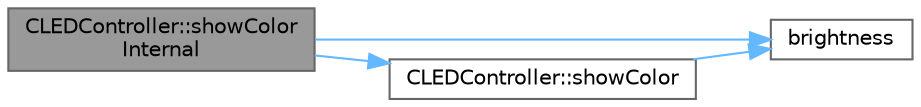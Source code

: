 digraph "CLEDController::showColorInternal"
{
 // INTERACTIVE_SVG=YES
 // LATEX_PDF_SIZE
  bgcolor="transparent";
  edge [fontname=Helvetica,fontsize=10,labelfontname=Helvetica,labelfontsize=10];
  node [fontname=Helvetica,fontsize=10,shape=box,height=0.2,width=0.4];
  rankdir="LR";
  Node1 [id="Node000001",label="CLEDController::showColor\lInternal",height=0.2,width=0.4,color="gray40", fillcolor="grey60", style="filled", fontcolor="black",tooltip=" "];
  Node1 -> Node2 [id="edge1_Node000001_Node000002",color="steelblue1",style="solid",tooltip=" "];
  Node2 [id="Node000002",label="brightness",height=0.2,width=0.4,color="grey40", fillcolor="white", style="filled",URL="$da/dc7/advanced_8h_a96d9503945476f13a97c8f406269fcef.html#a96d9503945476f13a97c8f406269fcef",tooltip=" "];
  Node1 -> Node3 [id="edge2_Node000001_Node000003",color="steelblue1",style="solid",tooltip=" "];
  Node3 [id="Node000003",label="CLEDController::showColor",height=0.2,width=0.4,color="grey40", fillcolor="white", style="filled",URL="$d6/d2c/class_c_l_e_d_controller_aa867c476bf7ec182e07629e98b0e96e8.html#aa867c476bf7ec182e07629e98b0e96e8",tooltip="Set all the LEDs to a given color."];
  Node3 -> Node2 [id="edge3_Node000003_Node000002",color="steelblue1",style="solid",tooltip=" "];
}
